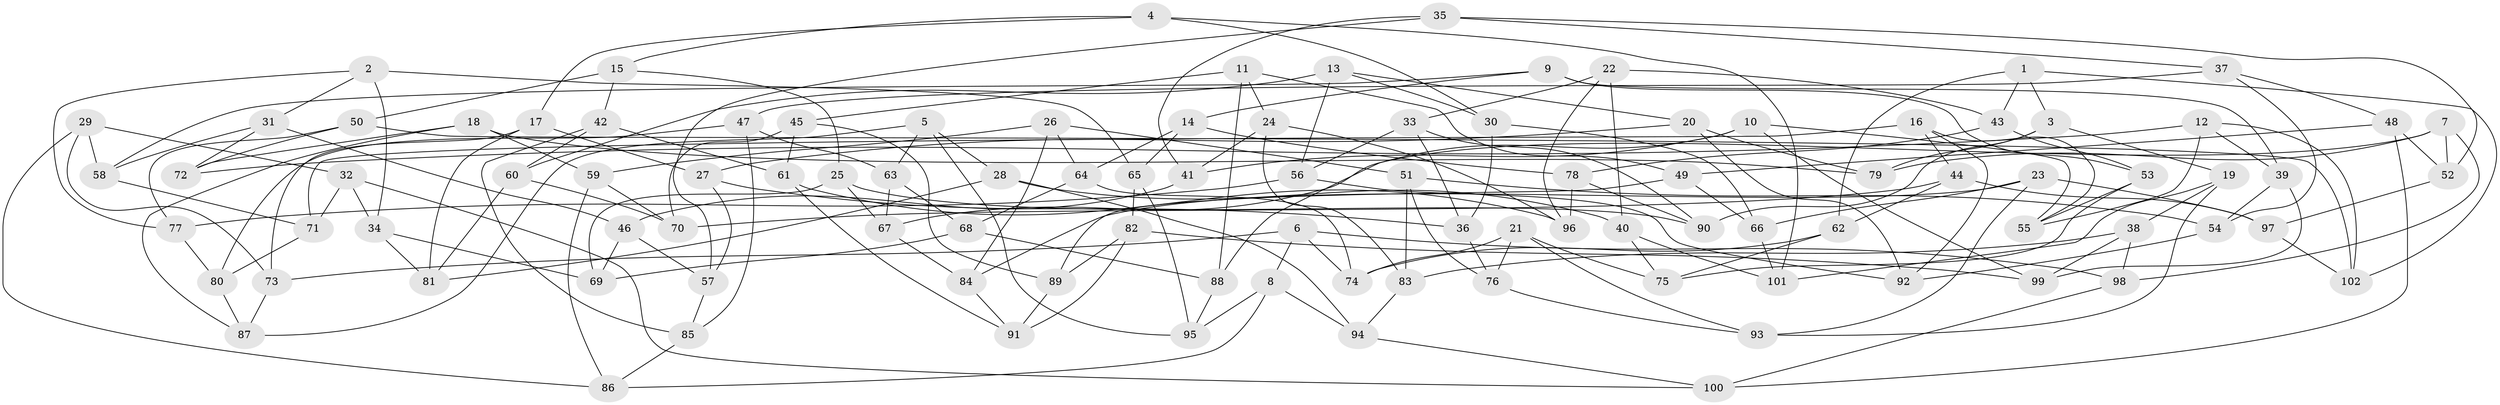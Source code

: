 // coarse degree distribution, {6: 0.38028169014084506, 4: 0.5633802816901409, 5: 0.056338028169014086}
// Generated by graph-tools (version 1.1) at 2025/24/03/03/25 07:24:22]
// undirected, 102 vertices, 204 edges
graph export_dot {
graph [start="1"]
  node [color=gray90,style=filled];
  1;
  2;
  3;
  4;
  5;
  6;
  7;
  8;
  9;
  10;
  11;
  12;
  13;
  14;
  15;
  16;
  17;
  18;
  19;
  20;
  21;
  22;
  23;
  24;
  25;
  26;
  27;
  28;
  29;
  30;
  31;
  32;
  33;
  34;
  35;
  36;
  37;
  38;
  39;
  40;
  41;
  42;
  43;
  44;
  45;
  46;
  47;
  48;
  49;
  50;
  51;
  52;
  53;
  54;
  55;
  56;
  57;
  58;
  59;
  60;
  61;
  62;
  63;
  64;
  65;
  66;
  67;
  68;
  69;
  70;
  71;
  72;
  73;
  74;
  75;
  76;
  77;
  78;
  79;
  80;
  81;
  82;
  83;
  84;
  85;
  86;
  87;
  88;
  89;
  90;
  91;
  92;
  93;
  94;
  95;
  96;
  97;
  98;
  99;
  100;
  101;
  102;
  1 -- 3;
  1 -- 43;
  1 -- 102;
  1 -- 62;
  2 -- 77;
  2 -- 65;
  2 -- 31;
  2 -- 34;
  3 -- 79;
  3 -- 19;
  3 -- 90;
  4 -- 17;
  4 -- 101;
  4 -- 30;
  4 -- 15;
  5 -- 95;
  5 -- 28;
  5 -- 87;
  5 -- 63;
  6 -- 74;
  6 -- 73;
  6 -- 98;
  6 -- 8;
  7 -- 79;
  7 -- 52;
  7 -- 67;
  7 -- 98;
  8 -- 86;
  8 -- 94;
  8 -- 95;
  9 -- 58;
  9 -- 39;
  9 -- 53;
  9 -- 14;
  10 -- 55;
  10 -- 41;
  10 -- 99;
  10 -- 88;
  11 -- 88;
  11 -- 49;
  11 -- 24;
  11 -- 45;
  12 -- 72;
  12 -- 39;
  12 -- 102;
  12 -- 55;
  13 -- 30;
  13 -- 20;
  13 -- 56;
  13 -- 60;
  14 -- 78;
  14 -- 64;
  14 -- 65;
  15 -- 25;
  15 -- 50;
  15 -- 42;
  16 -- 71;
  16 -- 44;
  16 -- 55;
  16 -- 92;
  17 -- 27;
  17 -- 81;
  17 -- 73;
  18 -- 87;
  18 -- 59;
  18 -- 72;
  18 -- 79;
  19 -- 101;
  19 -- 93;
  19 -- 38;
  20 -- 79;
  20 -- 27;
  20 -- 92;
  21 -- 74;
  21 -- 76;
  21 -- 75;
  21 -- 93;
  22 -- 43;
  22 -- 96;
  22 -- 40;
  22 -- 33;
  23 -- 66;
  23 -- 93;
  23 -- 84;
  23 -- 97;
  24 -- 41;
  24 -- 96;
  24 -- 83;
  25 -- 67;
  25 -- 90;
  25 -- 69;
  26 -- 84;
  26 -- 64;
  26 -- 51;
  26 -- 59;
  27 -- 57;
  27 -- 36;
  28 -- 40;
  28 -- 81;
  28 -- 94;
  29 -- 86;
  29 -- 58;
  29 -- 32;
  29 -- 73;
  30 -- 66;
  30 -- 36;
  31 -- 72;
  31 -- 58;
  31 -- 46;
  32 -- 71;
  32 -- 34;
  32 -- 100;
  33 -- 56;
  33 -- 90;
  33 -- 36;
  34 -- 69;
  34 -- 81;
  35 -- 41;
  35 -- 37;
  35 -- 52;
  35 -- 57;
  36 -- 76;
  37 -- 54;
  37 -- 48;
  37 -- 47;
  38 -- 99;
  38 -- 98;
  38 -- 83;
  39 -- 54;
  39 -- 99;
  40 -- 101;
  40 -- 75;
  41 -- 46;
  42 -- 85;
  42 -- 61;
  42 -- 60;
  43 -- 53;
  43 -- 78;
  44 -- 97;
  44 -- 70;
  44 -- 62;
  45 -- 89;
  45 -- 70;
  45 -- 61;
  46 -- 69;
  46 -- 57;
  47 -- 80;
  47 -- 63;
  47 -- 85;
  48 -- 100;
  48 -- 52;
  48 -- 49;
  49 -- 89;
  49 -- 66;
  50 -- 72;
  50 -- 102;
  50 -- 77;
  51 -- 83;
  51 -- 76;
  51 -- 54;
  52 -- 97;
  53 -- 55;
  53 -- 75;
  54 -- 92;
  56 -- 92;
  56 -- 77;
  57 -- 85;
  58 -- 71;
  59 -- 70;
  59 -- 86;
  60 -- 70;
  60 -- 81;
  61 -- 96;
  61 -- 91;
  62 -- 75;
  62 -- 74;
  63 -- 68;
  63 -- 67;
  64 -- 74;
  64 -- 68;
  65 -- 95;
  65 -- 82;
  66 -- 101;
  67 -- 84;
  68 -- 88;
  68 -- 69;
  71 -- 80;
  73 -- 87;
  76 -- 93;
  77 -- 80;
  78 -- 96;
  78 -- 90;
  80 -- 87;
  82 -- 91;
  82 -- 99;
  82 -- 89;
  83 -- 94;
  84 -- 91;
  85 -- 86;
  88 -- 95;
  89 -- 91;
  94 -- 100;
  97 -- 102;
  98 -- 100;
}
